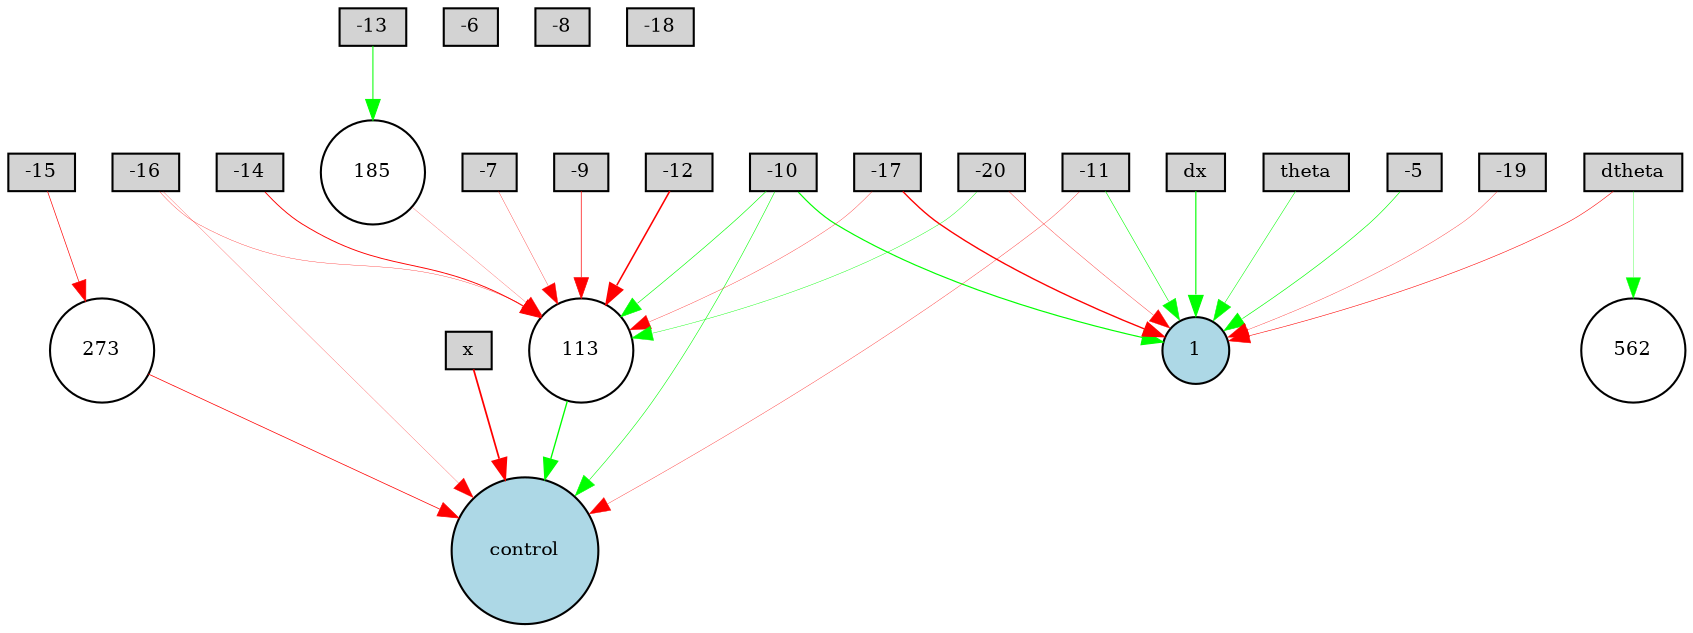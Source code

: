 digraph {
	node [fontsize=9 height=0.2 shape=circle width=0.2]
	x [fillcolor=lightgray shape=box style=filled]
	dx [fillcolor=lightgray shape=box style=filled]
	theta [fillcolor=lightgray shape=box style=filled]
	dtheta [fillcolor=lightgray shape=box style=filled]
	-5 [fillcolor=lightgray shape=box style=filled]
	-6 [fillcolor=lightgray shape=box style=filled]
	-7 [fillcolor=lightgray shape=box style=filled]
	-8 [fillcolor=lightgray shape=box style=filled]
	-9 [fillcolor=lightgray shape=box style=filled]
	-10 [fillcolor=lightgray shape=box style=filled]
	-11 [fillcolor=lightgray shape=box style=filled]
	-12 [fillcolor=lightgray shape=box style=filled]
	-13 [fillcolor=lightgray shape=box style=filled]
	-14 [fillcolor=lightgray shape=box style=filled]
	-15 [fillcolor=lightgray shape=box style=filled]
	-16 [fillcolor=lightgray shape=box style=filled]
	-17 [fillcolor=lightgray shape=box style=filled]
	-18 [fillcolor=lightgray shape=box style=filled]
	-19 [fillcolor=lightgray shape=box style=filled]
	-20 [fillcolor=lightgray shape=box style=filled]
	control [fillcolor=lightblue style=filled]
	1 [fillcolor=lightblue style=filled]
	113 [fillcolor=white style=filled]
	562 [fillcolor=white style=filled]
	273 [fillcolor=white style=filled]
	185 [fillcolor=white style=filled]
	-16 -> control [color=red penwidth=0.11003399610411577 style=solid]
	dtheta -> 1 [color=red penwidth=0.2641654535820491 style=solid]
	x -> control [color=red penwidth=0.8371859971381803 style=solid]
	-20 -> 1 [color=red penwidth=0.16393630325979291 style=solid]
	-9 -> 113 [color=red penwidth=0.33288544588665636 style=solid]
	-7 -> 113 [color=red penwidth=0.14727364443792218 style=solid]
	-17 -> 1 [color=red penwidth=0.6530533573156212 style=solid]
	-11 -> control [color=red penwidth=0.161933891668577 style=solid]
	-5 -> 1 [color=green penwidth=0.30642277785331107 style=solid]
	dx -> 1 [color=green penwidth=0.5518423229941429 style=solid]
	-10 -> 1 [color=green penwidth=0.5630634373877484 style=solid]
	theta -> 1 [color=green penwidth=0.25381768439254815 style=solid]
	-16 -> 113 [color=red penwidth=0.15095106943212866 style=solid]
	-11 -> 1 [color=green penwidth=0.28091715174683596 style=solid]
	-20 -> 113 [color=green penwidth=0.2023657524228704 style=solid]
	-17 -> 113 [color=red penwidth=0.15684048177151688 style=solid]
	-19 -> 1 [color=red penwidth=0.15924385634812876 style=solid]
	113 -> control [color=green penwidth=0.6469212745407911 style=solid]
	-12 -> 113 [color=red penwidth=0.7476989251693648 style=solid]
	-14 -> 113 [color=red penwidth=0.4476456635858215 style=solid]
	-10 -> control [color=green penwidth=0.2724865532779355 style=solid]
	-10 -> 113 [color=green penwidth=0.29674267488835826 style=solid]
	273 -> control [color=red penwidth=0.3522522252058973 style=solid]
	dtheta -> 562 [color=green penwidth=0.15081853310754 style=solid]
	-15 -> 273 [color=red penwidth=0.32006510929135457 style=solid]
	-13 -> 185 [color=green penwidth=0.4883375394785918 style=solid]
	185 -> 113 [color=red penwidth=0.10940799509911861 style=solid]
}
